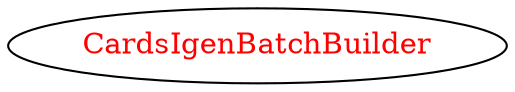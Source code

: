 digraph dependencyGraph {
 concentrate=true;
 ranksep="2.0";
 rankdir="LR"; 
 splines="ortho";
"CardsIgenBatchBuilder" [fontcolor="red"];
}
